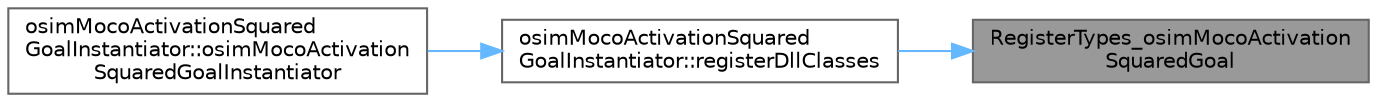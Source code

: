 digraph "RegisterTypes_osimMocoActivationSquaredGoal"
{
 // LATEX_PDF_SIZE
  bgcolor="transparent";
  edge [fontname=Helvetica,fontsize=10,labelfontname=Helvetica,labelfontsize=10];
  node [fontname=Helvetica,fontsize=10,shape=box,height=0.2,width=0.4];
  rankdir="RL";
  Node1 [id="Node000001",label="RegisterTypes_osimMocoActivation\lSquaredGoal",height=0.2,width=0.4,color="gray40", fillcolor="grey60", style="filled", fontcolor="black",tooltip=" "];
  Node1 -> Node2 [id="edge1_Node000001_Node000002",dir="back",color="steelblue1",style="solid",tooltip=" "];
  Node2 [id="Node000002",label="osimMocoActivationSquared\lGoalInstantiator::registerDllClasses",height=0.2,width=0.4,color="grey40", fillcolor="white", style="filled",URL="$classosim_moco_activation_squared_goal_instantiator.html#a6a9f3524a98908a52ee811ee1b3e7471",tooltip=" "];
  Node2 -> Node3 [id="edge2_Node000002_Node000003",dir="back",color="steelblue1",style="solid",tooltip=" "];
  Node3 [id="Node000003",label="osimMocoActivationSquared\lGoalInstantiator::osimMocoActivation\lSquaredGoalInstantiator",height=0.2,width=0.4,color="grey40", fillcolor="white", style="filled",URL="$classosim_moco_activation_squared_goal_instantiator.html#a0f134cb23104a6527ba6fdae4573bd37",tooltip=" "];
}
